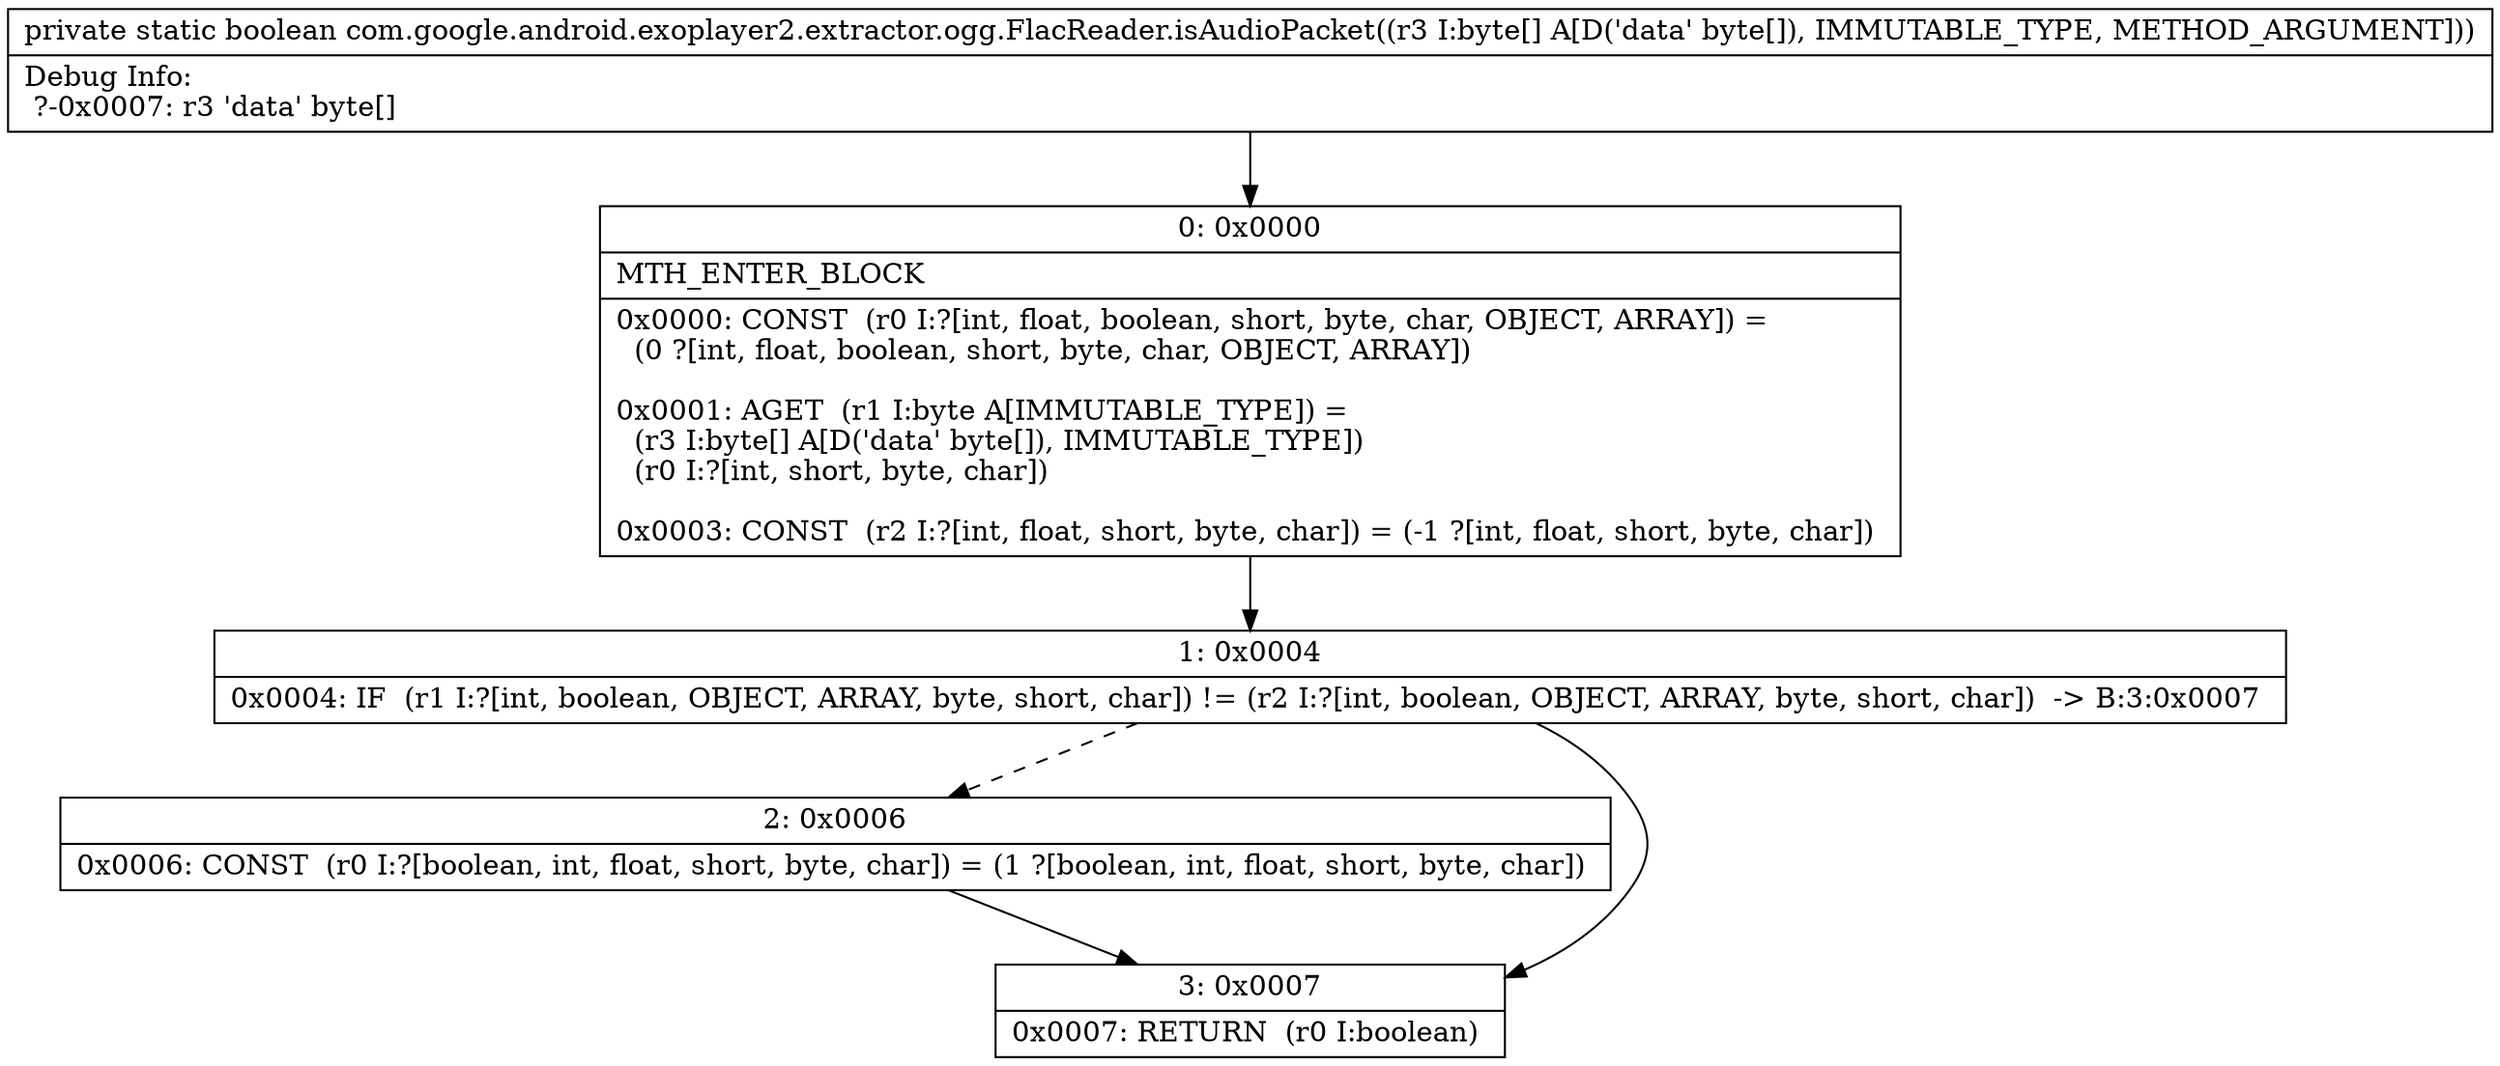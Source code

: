 digraph "CFG forcom.google.android.exoplayer2.extractor.ogg.FlacReader.isAudioPacket([B)Z" {
Node_0 [shape=record,label="{0\:\ 0x0000|MTH_ENTER_BLOCK\l|0x0000: CONST  (r0 I:?[int, float, boolean, short, byte, char, OBJECT, ARRAY]) = \l  (0 ?[int, float, boolean, short, byte, char, OBJECT, ARRAY])\l \l0x0001: AGET  (r1 I:byte A[IMMUTABLE_TYPE]) = \l  (r3 I:byte[] A[D('data' byte[]), IMMUTABLE_TYPE])\l  (r0 I:?[int, short, byte, char])\l \l0x0003: CONST  (r2 I:?[int, float, short, byte, char]) = (\-1 ?[int, float, short, byte, char]) \l}"];
Node_1 [shape=record,label="{1\:\ 0x0004|0x0004: IF  (r1 I:?[int, boolean, OBJECT, ARRAY, byte, short, char]) != (r2 I:?[int, boolean, OBJECT, ARRAY, byte, short, char])  \-\> B:3:0x0007 \l}"];
Node_2 [shape=record,label="{2\:\ 0x0006|0x0006: CONST  (r0 I:?[boolean, int, float, short, byte, char]) = (1 ?[boolean, int, float, short, byte, char]) \l}"];
Node_3 [shape=record,label="{3\:\ 0x0007|0x0007: RETURN  (r0 I:boolean) \l}"];
MethodNode[shape=record,label="{private static boolean com.google.android.exoplayer2.extractor.ogg.FlacReader.isAudioPacket((r3 I:byte[] A[D('data' byte[]), IMMUTABLE_TYPE, METHOD_ARGUMENT]))  | Debug Info:\l  ?\-0x0007: r3 'data' byte[]\l}"];
MethodNode -> Node_0;
Node_0 -> Node_1;
Node_1 -> Node_2[style=dashed];
Node_1 -> Node_3;
Node_2 -> Node_3;
}

